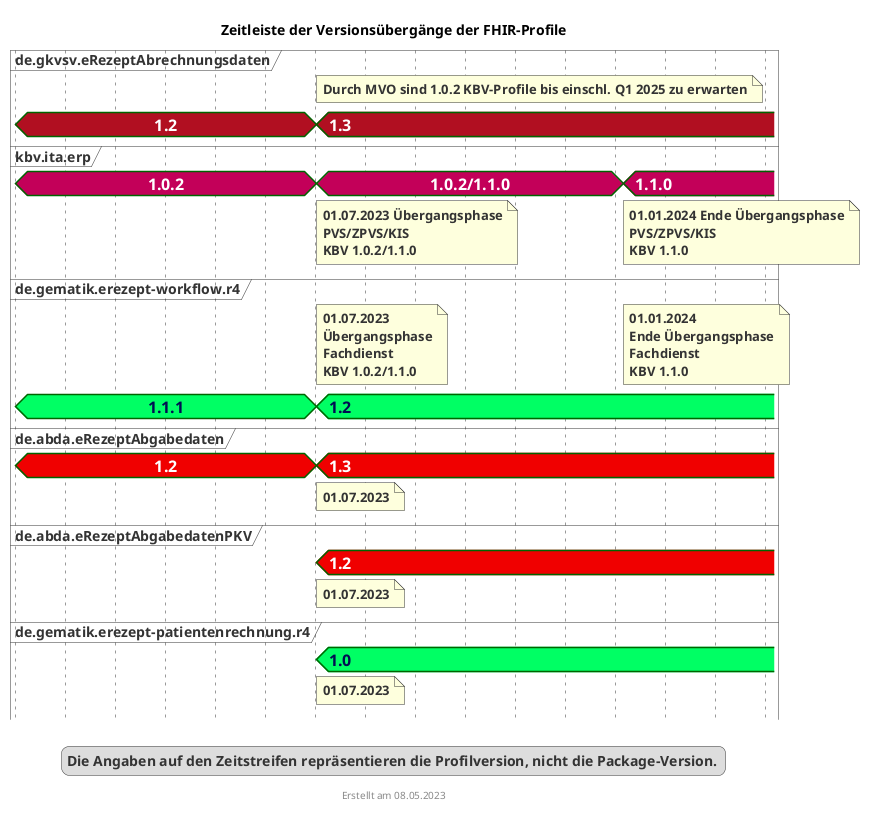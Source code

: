 @startuml fhir_version_timeline
<style>
timingDiagram {
  .kbvcolor {
    FontColor #ffffff
    Fontsize 16
    FontStyle bold
    Backgroundcolor #c30059
  }
  .gematikcolor {
    FontColor #000e52
    Fontsize 16
    FontStyle bold
    Backgroundcolor #00ff64
  }
  .davcolor {
    FontColor #ffffff
    Fontsize 16
    FontStyle bold
    BackgroundColor #f00000
  }
  .gkvcolor {
    FontColor #ffffff
    Fontsize 16
    FontStyle bold
    BackgroundColor #b10f21
  }
}
</style>
title Zeitleiste der Versionsübergänge der FHIR-Profile
footer Erstellt am 08.05.2023


concise "de.gkvsv.eRezeptAbrechnungsdaten" as GKV <<gkvcolor>>
concise "kbv.ita.erp" as KBV <<kbvcolor>>
concise "de.gematik.erezept-workflow.r4" as gematik <<gematikcolor>>
concise "de.abda.eRezeptAbgabedaten" as DAV <<davcolor>>
concise "de.abda.eRezeptAbgabedatenPKV" as PKV <<davcolor>>
concise "de.gematik.erezept-patientenrechnung.r4" as gematikpkv <<gematikcolor>>


'30 days is scaled to 50 pixels
scale 2592000 as 50 pixels
hide time-axis

@2023/01/01
GKV is 1.2
KBV is 1.0.2
DAV is 1.2
gematik is 1.1.1

@2023/07/01
note bottom of KBV : 01.07.2023 Übergangsphase\nPVS/ZPVS/KIS\nKBV 1.0.2/1.1.0
note bottom of PKV : 01.07.2023
note top of gematik : 01.07.2023\nÜbergangsphase\nFachdienst\nKBV 1.0.2/1.1.0
note bottom of gematikpkv : 01.07.2023
note bottom of DAV : 01.07.2023
note top of GKV : Durch MVO sind 1.0.2 KBV-Profile bis einschl. Q1 2025 zu erwarten
KBV is "1.0.2/1.1.0"
gematik is 1.2
gematikpkv is 1.0
DAV is 1.3
PKV is 1.2
GKV is 1.3

@2024/01/01
note bottom of KBV : 01.01.2024 Ende Übergangsphase\nPVS/ZPVS/KIS\nKBV 1.1.0
note top of gematik : 01.01.2024\nEnde Übergangsphase\nFachdienst\nKBV 1.1.0
KBV is 1.1.0

@2024/03/01

legend 
Die Angaben auf den Zeitstreifen repräsentieren die Profilversion, nicht die Package-Version. 
end legend

@enduml